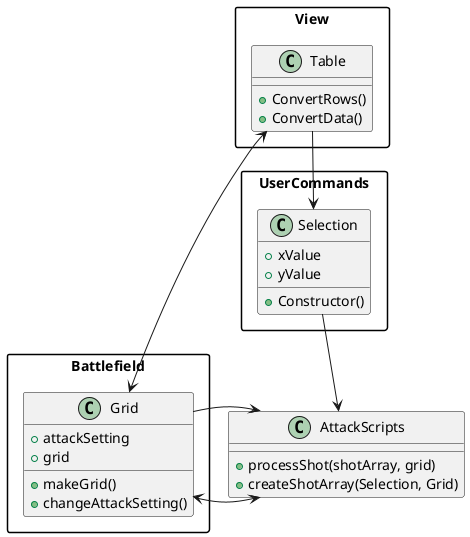 @startuml

skinparam packageStyle rectangle

package "Battlefield"{
  class Grid {
    +attackSetting
    +grid
    +makeGrid()
    +changeAttackSetting()
  }
}

class "AttackScripts"{
      +processShot(shotArray, grid)
      +createShotArray(Selection, Grid)
}

package "UserCommands" {
  class Selection {
    +xValue
    +yValue
    +Constructor()
  }
}

package "View" {
  class Table {
      +ConvertRows()
      +ConvertData()
  }
}


Grid <-> AttackScripts
Grid --> AttackScripts
Selection --> AttackScripts
Table <-> Grid
Table --> Selection
@enduml
